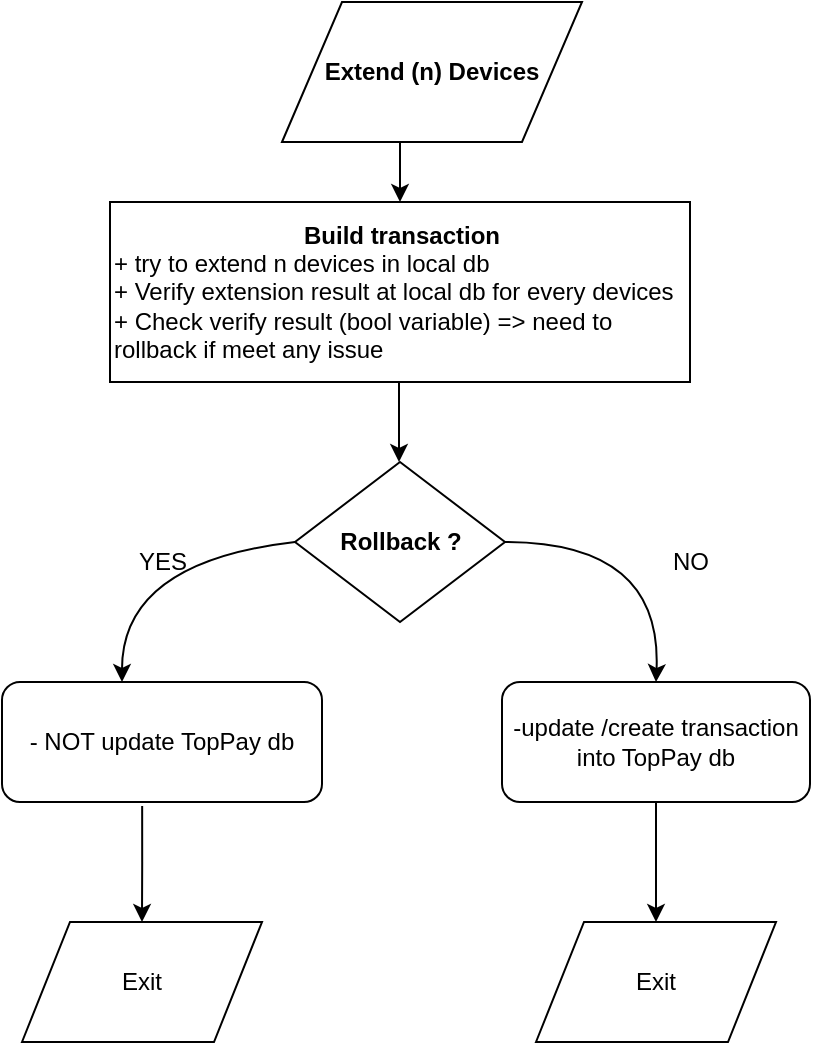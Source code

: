 <mxfile version="12.7.4" type="github">
  <diagram id="p6rKzx0xfmjVV4MkVG9j" name="Page-1">
    <mxGraphModel dx="530" dy="438" grid="1" gridSize="10" guides="1" tooltips="1" connect="1" arrows="1" fold="1" page="1" pageScale="1" pageWidth="827" pageHeight="1169" math="0" shadow="0">
      <root>
        <mxCell id="0" />
        <mxCell id="1" parent="0" />
        <mxCell id="T-RGAyeo8uILWecWjB98-1" value="Extend (n) Devices" style="shape=parallelogram;perimeter=parallelogramPerimeter;whiteSpace=wrap;html=1;fontStyle=1" vertex="1" parent="1">
          <mxGeometry x="210" y="60" width="150" height="70" as="geometry" />
        </mxCell>
        <mxCell id="T-RGAyeo8uILWecWjB98-2" value="&lt;div style=&quot;text-align: center&quot;&gt;&lt;span&gt;Build transaction&lt;/span&gt;&lt;/div&gt;&lt;span style=&quot;font-weight: normal&quot;&gt;+ try to extend n devices in local db&amp;nbsp;&lt;br&gt;+ Verify extension result at local db for every devices&lt;br&gt;+ Check verify result (bool variable) =&amp;gt; need to rollback if meet any issue&lt;/span&gt;" style="rounded=0;whiteSpace=wrap;html=1;fontStyle=1;align=left;" vertex="1" parent="1">
          <mxGeometry x="124" y="160" width="290" height="90" as="geometry" />
        </mxCell>
        <mxCell id="T-RGAyeo8uILWecWjB98-5" value="Rollback ?" style="rhombus;whiteSpace=wrap;html=1;fontStyle=1" vertex="1" parent="1">
          <mxGeometry x="216.5" y="290" width="105" height="80" as="geometry" />
        </mxCell>
        <mxCell id="T-RGAyeo8uILWecWjB98-6" value="" style="endArrow=classic;html=1;entryX=0.5;entryY=0;entryDx=0;entryDy=0;" edge="1" parent="1" target="T-RGAyeo8uILWecWjB98-2">
          <mxGeometry width="50" height="50" relative="1" as="geometry">
            <mxPoint x="269" y="130" as="sourcePoint" />
            <mxPoint x="320" y="130" as="targetPoint" />
          </mxGeometry>
        </mxCell>
        <mxCell id="T-RGAyeo8uILWecWjB98-7" value="" style="endArrow=classic;html=1;exitX=0.5;exitY=1;exitDx=0;exitDy=0;entryX=0.5;entryY=0;entryDx=0;entryDy=0;" edge="1" parent="1">
          <mxGeometry width="50" height="50" relative="1" as="geometry">
            <mxPoint x="268.5" y="250" as="sourcePoint" />
            <mxPoint x="268.5" y="290" as="targetPoint" />
          </mxGeometry>
        </mxCell>
        <mxCell id="T-RGAyeo8uILWecWjB98-8" value="- NOT update TopPay db" style="rounded=1;whiteSpace=wrap;html=1;" vertex="1" parent="1">
          <mxGeometry x="70" y="400" width="160" height="60" as="geometry" />
        </mxCell>
        <mxCell id="T-RGAyeo8uILWecWjB98-9" value="-update /create transaction into TopPay db" style="rounded=1;whiteSpace=wrap;html=1;" vertex="1" parent="1">
          <mxGeometry x="320" y="400" width="154" height="60" as="geometry" />
        </mxCell>
        <mxCell id="T-RGAyeo8uILWecWjB98-10" value="" style="curved=1;endArrow=classic;html=1;exitX=0;exitY=0.5;exitDx=0;exitDy=0;" edge="1" parent="1" source="T-RGAyeo8uILWecWjB98-5">
          <mxGeometry width="50" height="50" relative="1" as="geometry">
            <mxPoint x="250" y="460" as="sourcePoint" />
            <mxPoint x="130" y="400" as="targetPoint" />
            <Array as="points">
              <mxPoint x="130" y="340" />
            </Array>
          </mxGeometry>
        </mxCell>
        <mxCell id="T-RGAyeo8uILWecWjB98-11" value="" style="curved=1;endArrow=classic;html=1;exitX=1;exitY=0.5;exitDx=0;exitDy=0;entryX=0.5;entryY=0;entryDx=0;entryDy=0;" edge="1" parent="1" source="T-RGAyeo8uILWecWjB98-5" target="T-RGAyeo8uILWecWjB98-9">
          <mxGeometry width="50" height="50" relative="1" as="geometry">
            <mxPoint x="226.5" y="340" as="sourcePoint" />
            <mxPoint x="420" y="390" as="targetPoint" />
            <Array as="points">
              <mxPoint x="400" y="330" />
            </Array>
          </mxGeometry>
        </mxCell>
        <mxCell id="T-RGAyeo8uILWecWjB98-12" value="YES&lt;br&gt;" style="text;html=1;align=center;verticalAlign=middle;resizable=0;points=[];autosize=1;" vertex="1" parent="1">
          <mxGeometry x="130" y="330" width="40" height="20" as="geometry" />
        </mxCell>
        <mxCell id="T-RGAyeo8uILWecWjB98-13" value="NO&lt;br&gt;" style="text;html=1;align=center;verticalAlign=middle;resizable=0;points=[];autosize=1;" vertex="1" parent="1">
          <mxGeometry x="399" y="330" width="30" height="20" as="geometry" />
        </mxCell>
        <mxCell id="T-RGAyeo8uILWecWjB98-16" value="Exit" style="shape=parallelogram;perimeter=parallelogramPerimeter;whiteSpace=wrap;html=1;" vertex="1" parent="1">
          <mxGeometry x="80" y="520" width="120" height="60" as="geometry" />
        </mxCell>
        <mxCell id="T-RGAyeo8uILWecWjB98-17" value="Exit" style="shape=parallelogram;perimeter=parallelogramPerimeter;whiteSpace=wrap;html=1;" vertex="1" parent="1">
          <mxGeometry x="337" y="520" width="120" height="60" as="geometry" />
        </mxCell>
        <mxCell id="T-RGAyeo8uILWecWjB98-19" value="" style="edgeStyle=orthogonalEdgeStyle;rounded=0;orthogonalLoop=1;jettySize=auto;html=1;entryX=0.5;entryY=0;entryDx=0;entryDy=0;exitX=0.438;exitY=1.033;exitDx=0;exitDy=0;exitPerimeter=0;" edge="1" parent="1" source="T-RGAyeo8uILWecWjB98-8" target="T-RGAyeo8uILWecWjB98-16">
          <mxGeometry relative="1" as="geometry">
            <mxPoint x="220" y="490" as="sourcePoint" />
            <mxPoint x="279" y="260" as="targetPoint" />
          </mxGeometry>
        </mxCell>
        <mxCell id="T-RGAyeo8uILWecWjB98-20" value="" style="edgeStyle=orthogonalEdgeStyle;rounded=0;orthogonalLoop=1;jettySize=auto;html=1;entryX=0.5;entryY=0;entryDx=0;entryDy=0;exitX=0.5;exitY=1;exitDx=0;exitDy=0;" edge="1" parent="1" source="T-RGAyeo8uILWecWjB98-9" target="T-RGAyeo8uILWecWjB98-17">
          <mxGeometry relative="1" as="geometry">
            <mxPoint x="150.08" y="471.98" as="sourcePoint" />
            <mxPoint x="150" y="530" as="targetPoint" />
          </mxGeometry>
        </mxCell>
      </root>
    </mxGraphModel>
  </diagram>
</mxfile>
